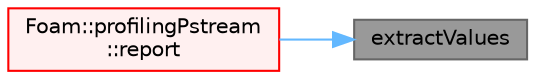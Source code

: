digraph "extractValues"
{
 // LATEX_PDF_SIZE
  bgcolor="transparent";
  edge [fontname=Helvetica,fontsize=10,labelfontname=Helvetica,labelfontsize=10];
  node [fontname=Helvetica,fontsize=10,shape=box,height=0.2,width=0.4];
  rankdir="RL";
  Node1 [id="Node000001",label="extractValues",height=0.2,width=0.4,color="gray40", fillcolor="grey60", style="filled", fontcolor="black",tooltip=" "];
  Node1 -> Node2 [id="edge1_Node000001_Node000002",dir="back",color="steelblue1",style="solid",tooltip=" "];
  Node2 [id="Node000002",label="Foam::profilingPstream\l::report",height=0.2,width=0.4,color="red", fillcolor="#FFF0F0", style="filled",URL="$classFoam_1_1profilingPstream.html#ad40ce0278af54460a3a20990a0edaaaa",tooltip=" "];
}
